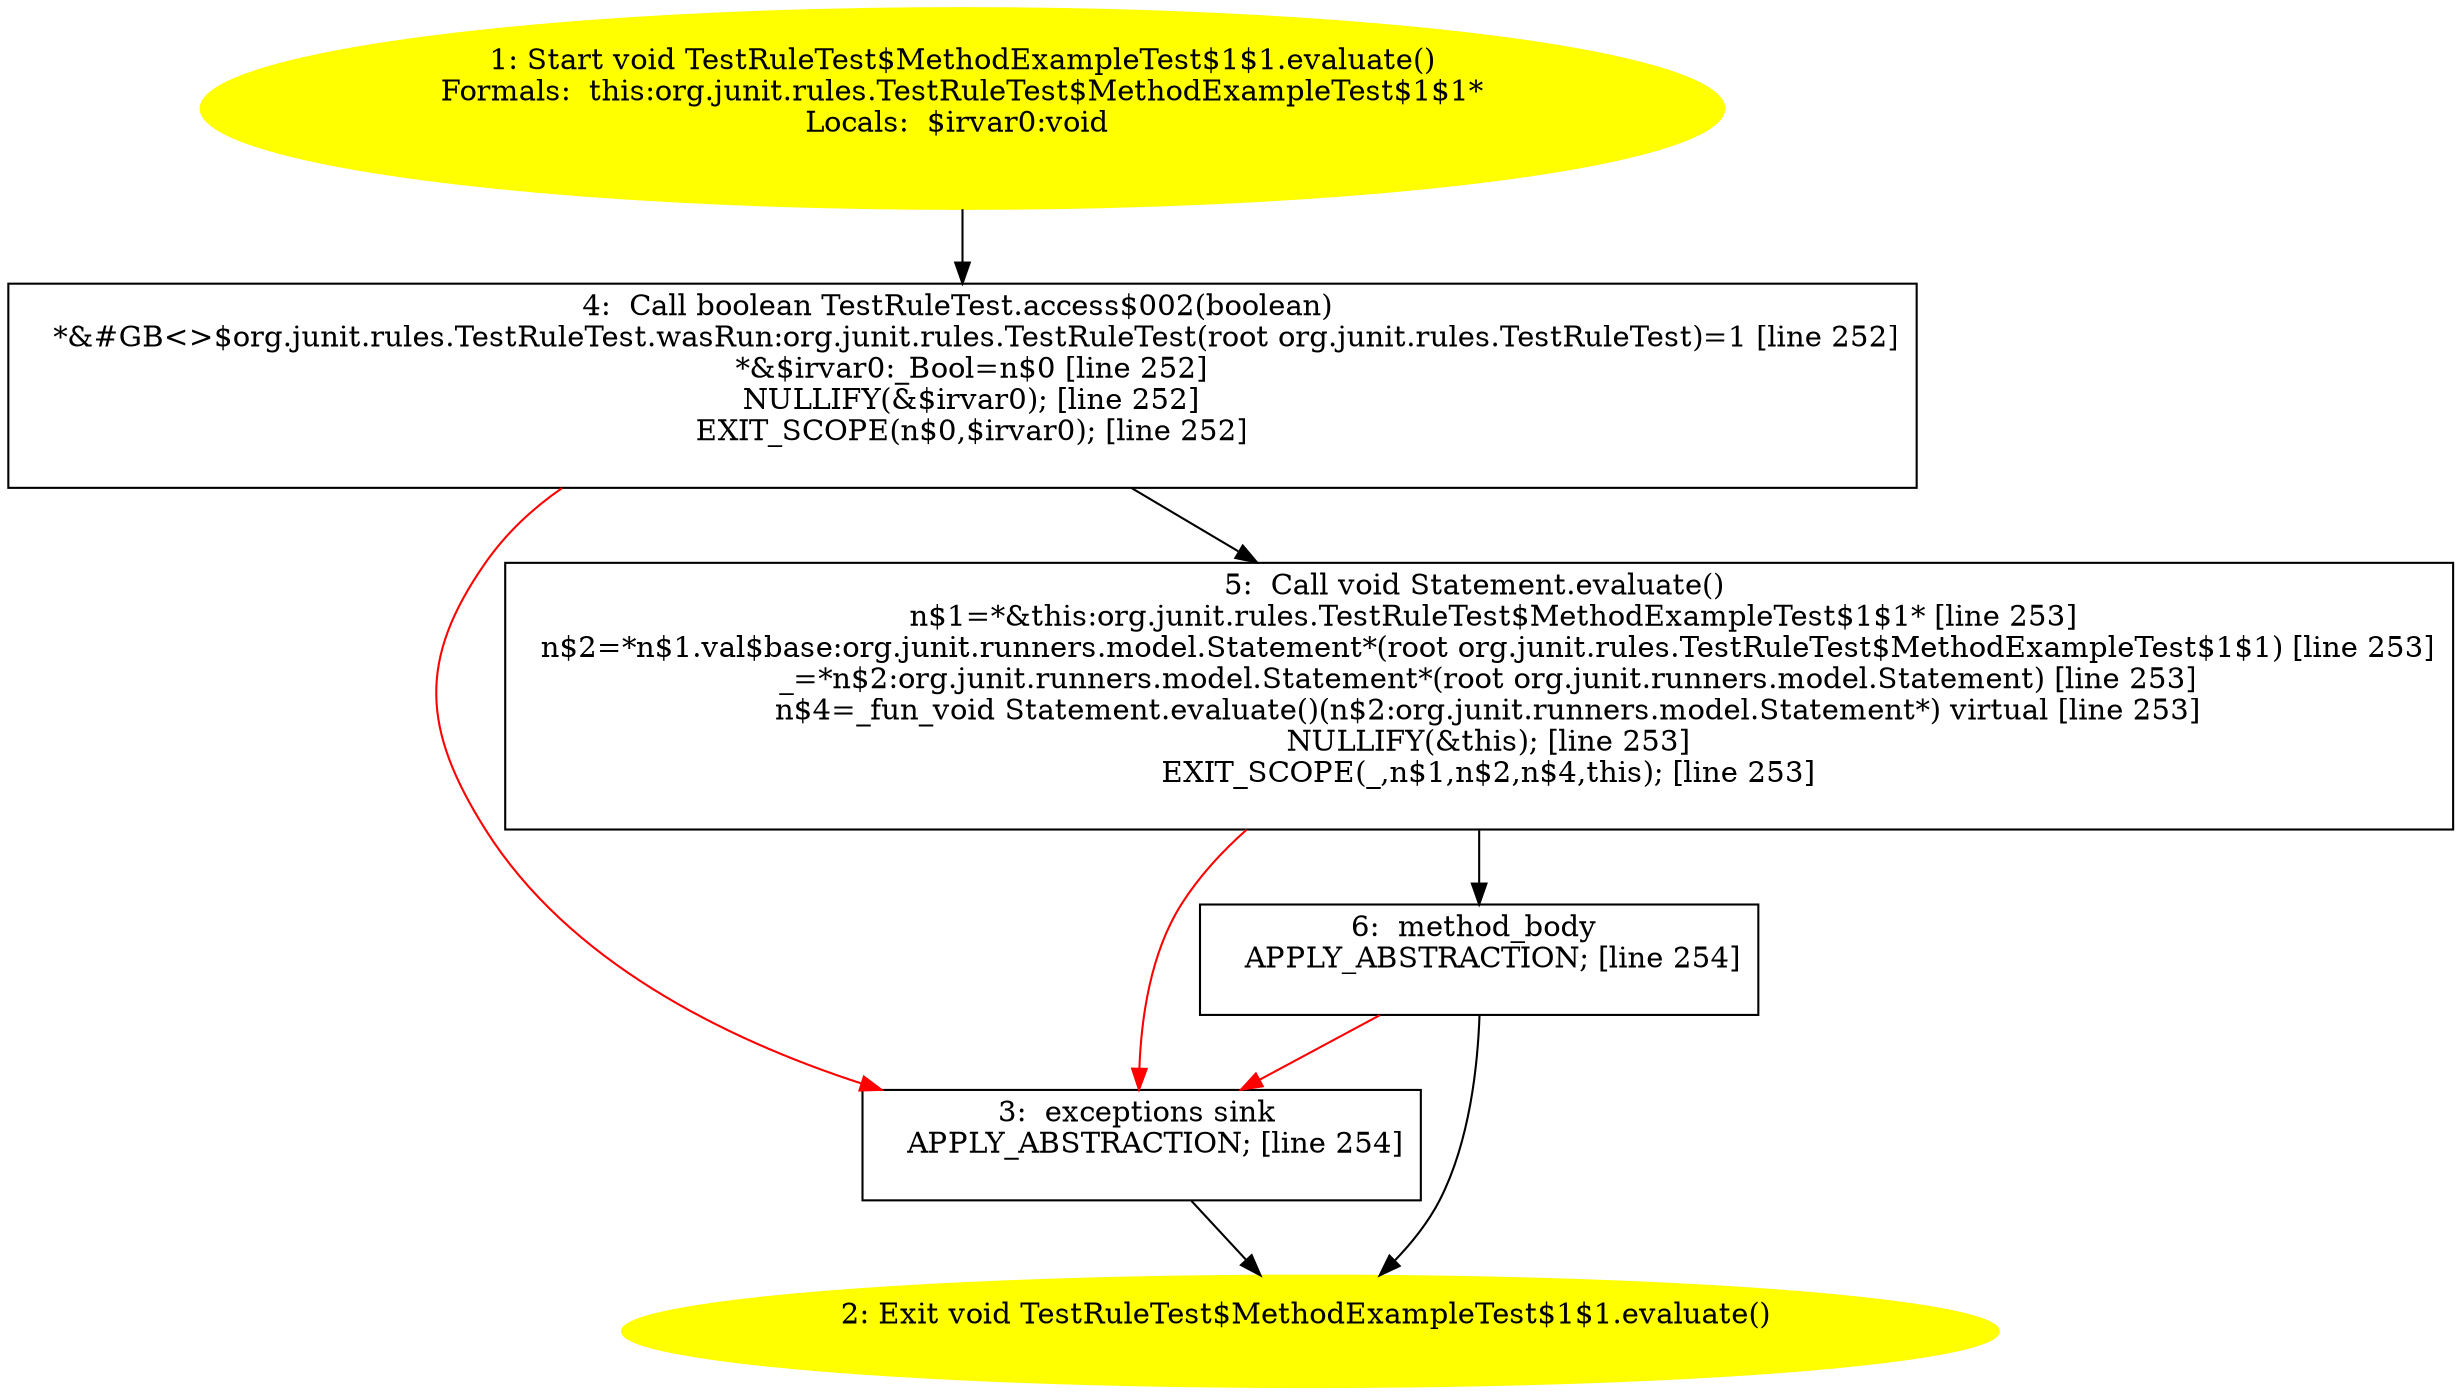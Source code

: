 /* @generated */
digraph cfg {
"org.junit.rules.TestRuleTest$MethodExampleTest$1$1.evaluate():void.e10c95c399d9147c394fa7df2f93d4d0_1" [label="1: Start void TestRuleTest$MethodExampleTest$1$1.evaluate()\nFormals:  this:org.junit.rules.TestRuleTest$MethodExampleTest$1$1*\nLocals:  $irvar0:void \n  " color=yellow style=filled]
	

	 "org.junit.rules.TestRuleTest$MethodExampleTest$1$1.evaluate():void.e10c95c399d9147c394fa7df2f93d4d0_1" -> "org.junit.rules.TestRuleTest$MethodExampleTest$1$1.evaluate():void.e10c95c399d9147c394fa7df2f93d4d0_4" ;
"org.junit.rules.TestRuleTest$MethodExampleTest$1$1.evaluate():void.e10c95c399d9147c394fa7df2f93d4d0_2" [label="2: Exit void TestRuleTest$MethodExampleTest$1$1.evaluate() \n  " color=yellow style=filled]
	

"org.junit.rules.TestRuleTest$MethodExampleTest$1$1.evaluate():void.e10c95c399d9147c394fa7df2f93d4d0_3" [label="3:  exceptions sink \n   APPLY_ABSTRACTION; [line 254]\n " shape="box"]
	

	 "org.junit.rules.TestRuleTest$MethodExampleTest$1$1.evaluate():void.e10c95c399d9147c394fa7df2f93d4d0_3" -> "org.junit.rules.TestRuleTest$MethodExampleTest$1$1.evaluate():void.e10c95c399d9147c394fa7df2f93d4d0_2" ;
"org.junit.rules.TestRuleTest$MethodExampleTest$1$1.evaluate():void.e10c95c399d9147c394fa7df2f93d4d0_4" [label="4:  Call boolean TestRuleTest.access$002(boolean) \n   *&#GB<>$org.junit.rules.TestRuleTest.wasRun:org.junit.rules.TestRuleTest(root org.junit.rules.TestRuleTest)=1 [line 252]\n  *&$irvar0:_Bool=n$0 [line 252]\n  NULLIFY(&$irvar0); [line 252]\n  EXIT_SCOPE(n$0,$irvar0); [line 252]\n " shape="box"]
	

	 "org.junit.rules.TestRuleTest$MethodExampleTest$1$1.evaluate():void.e10c95c399d9147c394fa7df2f93d4d0_4" -> "org.junit.rules.TestRuleTest$MethodExampleTest$1$1.evaluate():void.e10c95c399d9147c394fa7df2f93d4d0_5" ;
	 "org.junit.rules.TestRuleTest$MethodExampleTest$1$1.evaluate():void.e10c95c399d9147c394fa7df2f93d4d0_4" -> "org.junit.rules.TestRuleTest$MethodExampleTest$1$1.evaluate():void.e10c95c399d9147c394fa7df2f93d4d0_3" [color="red" ];
"org.junit.rules.TestRuleTest$MethodExampleTest$1$1.evaluate():void.e10c95c399d9147c394fa7df2f93d4d0_5" [label="5:  Call void Statement.evaluate() \n   n$1=*&this:org.junit.rules.TestRuleTest$MethodExampleTest$1$1* [line 253]\n  n$2=*n$1.val$base:org.junit.runners.model.Statement*(root org.junit.rules.TestRuleTest$MethodExampleTest$1$1) [line 253]\n  _=*n$2:org.junit.runners.model.Statement*(root org.junit.runners.model.Statement) [line 253]\n  n$4=_fun_void Statement.evaluate()(n$2:org.junit.runners.model.Statement*) virtual [line 253]\n  NULLIFY(&this); [line 253]\n  EXIT_SCOPE(_,n$1,n$2,n$4,this); [line 253]\n " shape="box"]
	

	 "org.junit.rules.TestRuleTest$MethodExampleTest$1$1.evaluate():void.e10c95c399d9147c394fa7df2f93d4d0_5" -> "org.junit.rules.TestRuleTest$MethodExampleTest$1$1.evaluate():void.e10c95c399d9147c394fa7df2f93d4d0_6" ;
	 "org.junit.rules.TestRuleTest$MethodExampleTest$1$1.evaluate():void.e10c95c399d9147c394fa7df2f93d4d0_5" -> "org.junit.rules.TestRuleTest$MethodExampleTest$1$1.evaluate():void.e10c95c399d9147c394fa7df2f93d4d0_3" [color="red" ];
"org.junit.rules.TestRuleTest$MethodExampleTest$1$1.evaluate():void.e10c95c399d9147c394fa7df2f93d4d0_6" [label="6:  method_body \n   APPLY_ABSTRACTION; [line 254]\n " shape="box"]
	

	 "org.junit.rules.TestRuleTest$MethodExampleTest$1$1.evaluate():void.e10c95c399d9147c394fa7df2f93d4d0_6" -> "org.junit.rules.TestRuleTest$MethodExampleTest$1$1.evaluate():void.e10c95c399d9147c394fa7df2f93d4d0_2" ;
	 "org.junit.rules.TestRuleTest$MethodExampleTest$1$1.evaluate():void.e10c95c399d9147c394fa7df2f93d4d0_6" -> "org.junit.rules.TestRuleTest$MethodExampleTest$1$1.evaluate():void.e10c95c399d9147c394fa7df2f93d4d0_3" [color="red" ];
}
